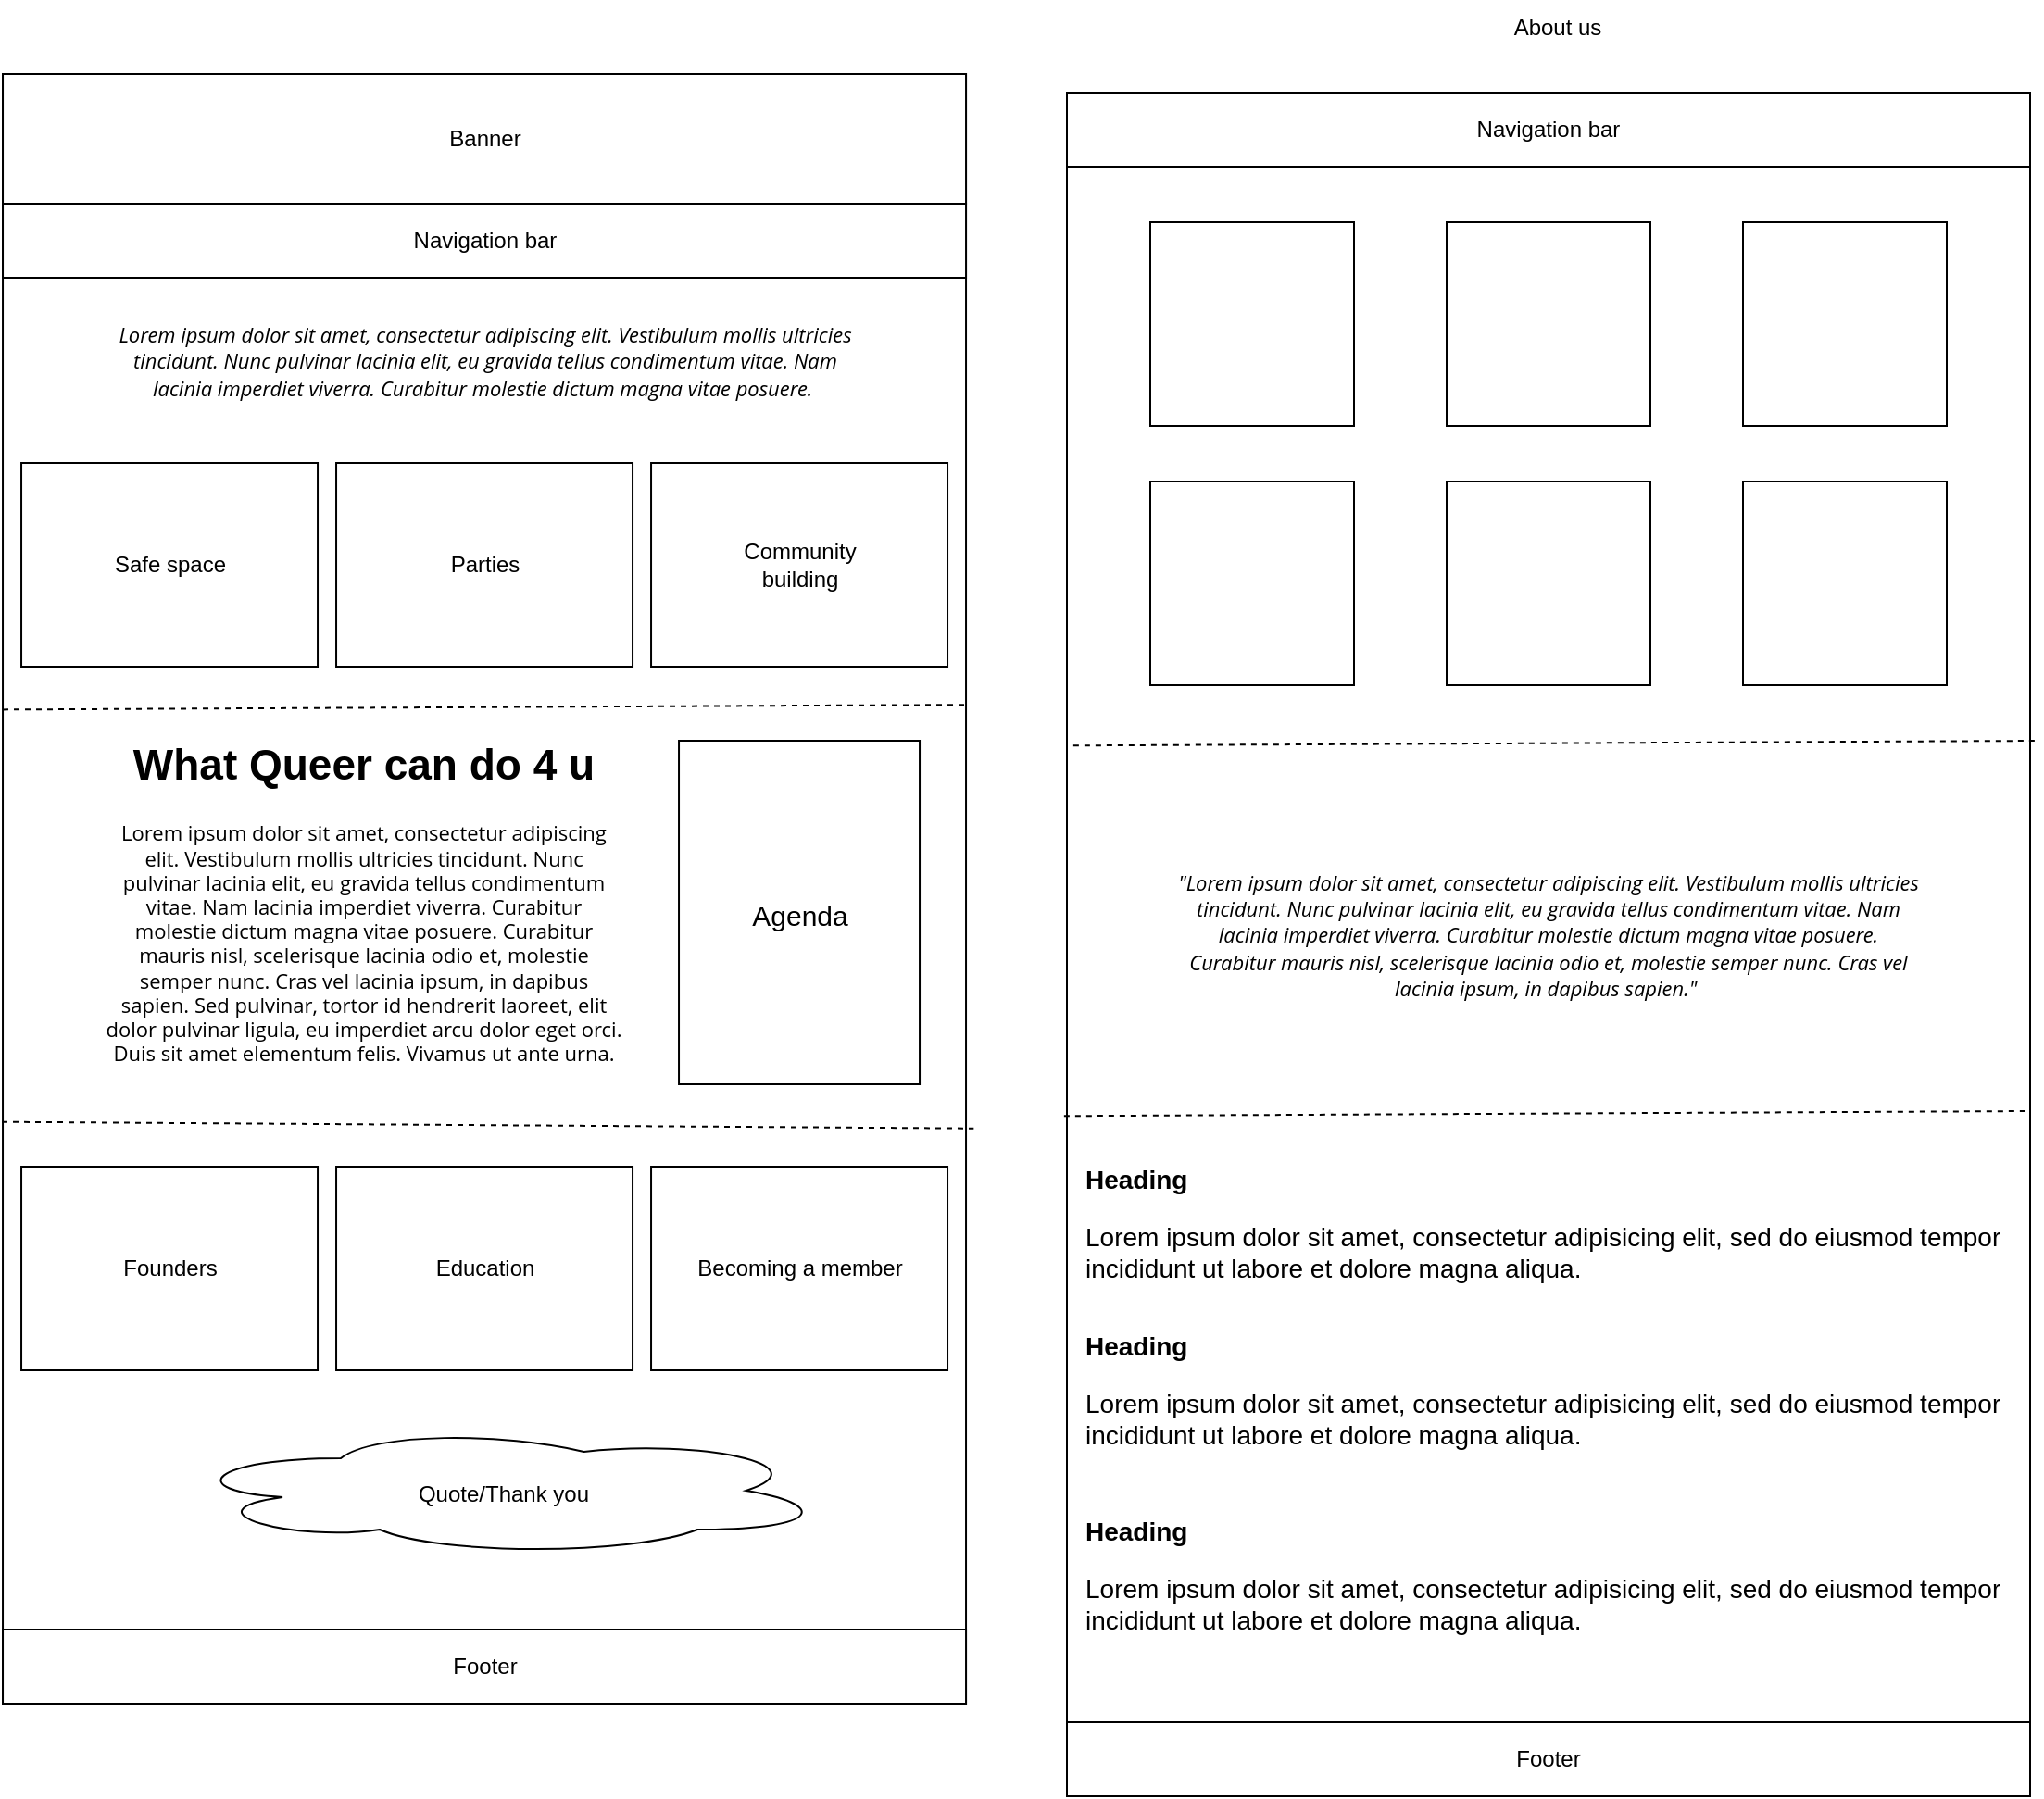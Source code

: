 <mxfile version="20.7.4" type="device"><diagram id="EqEuzW6r0uIom8FOfQHt" name="Page-1"><mxGraphModel dx="938" dy="1856" grid="1" gridSize="10" guides="1" tooltips="1" connect="1" arrows="1" fold="1" page="1" pageScale="1" pageWidth="1600" pageHeight="1200" math="0" shadow="0"><root><mxCell id="0"/><mxCell id="1" parent="0"/><mxCell id="kIhwcQxe9Mz0O41i6jdd-1" value="" style="rounded=0;whiteSpace=wrap;html=1;" vertex="1" parent="1"><mxGeometry x="20.52" y="20" width="520" height="880" as="geometry"/></mxCell><mxCell id="kIhwcQxe9Mz0O41i6jdd-2" value="Banner" style="rounded=0;whiteSpace=wrap;html=1;" vertex="1" parent="1"><mxGeometry x="20.52" y="20" width="520" height="70" as="geometry"/></mxCell><mxCell id="kIhwcQxe9Mz0O41i6jdd-3" value="Navigation bar" style="rounded=0;whiteSpace=wrap;html=1;" vertex="1" parent="1"><mxGeometry x="20.52" y="90" width="520" height="40" as="geometry"/></mxCell><mxCell id="kIhwcQxe9Mz0O41i6jdd-5" value="Safe space" style="rounded=0;whiteSpace=wrap;html=1;" vertex="1" parent="1"><mxGeometry x="30.52" y="230" width="160" height="110" as="geometry"/></mxCell><mxCell id="kIhwcQxe9Mz0O41i6jdd-6" value="Parties" style="rounded=0;whiteSpace=wrap;html=1;" vertex="1" parent="1"><mxGeometry x="200.52" y="230" width="160" height="110" as="geometry"/></mxCell><mxCell id="kIhwcQxe9Mz0O41i6jdd-7" value="Community&lt;br&gt;building" style="rounded=0;whiteSpace=wrap;html=1;" vertex="1" parent="1"><mxGeometry x="370.52" y="230" width="160" height="110" as="geometry"/></mxCell><mxCell id="kIhwcQxe9Mz0O41i6jdd-8" value="&lt;h1 style=&quot;text-align: center; font-size: 23px;&quot;&gt;What Queer can do 4 u&lt;/h1&gt;&lt;p style=&quot;text-align: center; margin: 0px 0px 15px; padding: 0px; font-family: &amp;quot;Open Sans&amp;quot;, Arial, sans-serif; font-size: 11px;&quot;&gt;&lt;font style=&quot;font-size: 11px;&quot;&gt;Lorem ipsum dolor sit amet, consectetur adipiscing elit. Vestibulum mollis ultricies tincidunt. Nunc pulvinar lacinia elit, eu gravida tellus condimentum vitae. Nam lacinia imperdiet viverra. Curabitur molestie dictum magna vitae posuere. Curabitur mauris nisl, scelerisque lacinia odio et, molestie semper nunc. Cras vel lacinia ipsum, in dapibus sapien. Sed pulvinar, tortor id hendrerit laoreet, elit dolor pulvinar ligula, eu imperdiet arcu dolor eget orci. Duis sit amet elementum felis. Vivamus ut ante urna. Pellentesque a eleifend sapien, sit amet faucibus orci. Duis auctor nisl non metus feugiat, at tempor odio convallis. In blandit eros vitae lectus dignissim volutpat.&lt;/font&gt;&lt;/p&gt;&lt;p style=&quot;margin: 0px 0px 15px; padding: 0px; font-family: &amp;quot;Open Sans&amp;quot;, Arial, sans-serif; font-size: 11px;&quot;&gt;&lt;br&gt;&lt;/p&gt;" style="text;html=1;strokeColor=none;fillColor=none;spacing=5;spacingTop=-20;whiteSpace=wrap;overflow=hidden;rounded=0;" vertex="1" parent="1"><mxGeometry x="70.52" y="375" width="287" height="180" as="geometry"/></mxCell><mxCell id="kIhwcQxe9Mz0O41i6jdd-9" value="&lt;font style=&quot;font-size: 15px;&quot;&gt;Agenda&lt;/font&gt;" style="rounded=0;whiteSpace=wrap;html=1;fontSize=22;" vertex="1" parent="1"><mxGeometry x="385.52" y="380" width="130" height="185.5" as="geometry"/></mxCell><mxCell id="kIhwcQxe9Mz0O41i6jdd-13" value="&lt;font style=&quot;font-size: 12px;&quot;&gt;Quote/Thank you&lt;/font&gt;" style="ellipse;shape=cloud;whiteSpace=wrap;html=1;fontSize=15;" vertex="1" parent="1"><mxGeometry x="115.52" y="750" width="350" height="70" as="geometry"/></mxCell><mxCell id="kIhwcQxe9Mz0O41i6jdd-15" value="Footer" style="rounded=0;whiteSpace=wrap;html=1;" vertex="1" parent="1"><mxGeometry x="20.52" y="860" width="520" height="40" as="geometry"/></mxCell><mxCell id="kIhwcQxe9Mz0O41i6jdd-18" value="Founders" style="rounded=0;whiteSpace=wrap;html=1;" vertex="1" parent="1"><mxGeometry x="30.52" y="610" width="160" height="110" as="geometry"/></mxCell><mxCell id="kIhwcQxe9Mz0O41i6jdd-19" value="Education" style="rounded=0;whiteSpace=wrap;html=1;" vertex="1" parent="1"><mxGeometry x="200.52" y="610" width="160" height="110" as="geometry"/></mxCell><mxCell id="kIhwcQxe9Mz0O41i6jdd-20" value="Becoming a member" style="rounded=0;whiteSpace=wrap;html=1;" vertex="1" parent="1"><mxGeometry x="370.52" y="610" width="160" height="110" as="geometry"/></mxCell><mxCell id="kIhwcQxe9Mz0O41i6jdd-22" value="" style="endArrow=none;dashed=1;html=1;rounded=0;fontSize=12;exitX=0;exitY=0.39;exitDx=0;exitDy=0;exitPerimeter=0;entryX=1.003;entryY=0.387;entryDx=0;entryDy=0;entryPerimeter=0;" edge="1" parent="1" source="kIhwcQxe9Mz0O41i6jdd-1" target="kIhwcQxe9Mz0O41i6jdd-1"><mxGeometry width="50" height="50" relative="1" as="geometry"><mxPoint x="570.52" y="390" as="sourcePoint"/><mxPoint x="620.52" y="340" as="targetPoint"/></mxGeometry></mxCell><mxCell id="kIhwcQxe9Mz0O41i6jdd-23" value="" style="endArrow=none;dashed=1;html=1;rounded=0;fontSize=12;exitX=-0.001;exitY=0.643;exitDx=0;exitDy=0;exitPerimeter=0;entryX=1.008;entryY=0.647;entryDx=0;entryDy=0;entryPerimeter=0;" edge="1" parent="1" source="kIhwcQxe9Mz0O41i6jdd-1" target="kIhwcQxe9Mz0O41i6jdd-1"><mxGeometry width="50" height="50" relative="1" as="geometry"><mxPoint x="560.52" y="650" as="sourcePoint"/><mxPoint x="610.52" y="600" as="targetPoint"/></mxGeometry></mxCell><mxCell id="kIhwcQxe9Mz0O41i6jdd-25" value="&lt;p style=&quot;border-color: var(--border-color); caret-color: rgb(0, 0, 0); color: rgb(0, 0, 0); font-style: normal; font-variant-caps: normal; font-weight: 400; letter-spacing: normal; text-indent: 0px; text-transform: none; word-spacing: 0px; -webkit-text-stroke-width: 0px; text-decoration: none; text-align: center; margin: 0px 0px 15px; padding: 0px; font-family: &amp;quot;Open Sans&amp;quot;, Arial, sans-serif; font-size: 11px;&quot;&gt;&lt;/p&gt;" style="rounded=0;whiteSpace=wrap;html=1;" vertex="1" parent="1"><mxGeometry x="595" y="70" width="520" height="880" as="geometry"/></mxCell><mxCell id="kIhwcQxe9Mz0O41i6jdd-26" value="Navigation bar" style="rounded=0;whiteSpace=wrap;html=1;" vertex="1" parent="1"><mxGeometry x="595" y="30" width="520" height="40" as="geometry"/></mxCell><mxCell id="kIhwcQxe9Mz0O41i6jdd-27" value="About us" style="text;html=1;strokeColor=none;fillColor=none;align=center;verticalAlign=middle;whiteSpace=wrap;rounded=0;fontSize=12;" vertex="1" parent="1"><mxGeometry x="830" y="-20" width="60" height="30" as="geometry"/></mxCell><mxCell id="kIhwcQxe9Mz0O41i6jdd-28" value="" style="whiteSpace=wrap;html=1;aspect=fixed;fontSize=12;" vertex="1" parent="1"><mxGeometry x="640" y="100" width="110" height="110" as="geometry"/></mxCell><mxCell id="kIhwcQxe9Mz0O41i6jdd-29" value="" style="whiteSpace=wrap;html=1;aspect=fixed;fontSize=12;" vertex="1" parent="1"><mxGeometry x="800" y="100" width="110" height="110" as="geometry"/></mxCell><mxCell id="kIhwcQxe9Mz0O41i6jdd-30" value="" style="whiteSpace=wrap;html=1;aspect=fixed;fontSize=12;" vertex="1" parent="1"><mxGeometry x="960" y="100" width="110" height="110" as="geometry"/></mxCell><mxCell id="kIhwcQxe9Mz0O41i6jdd-32" value="" style="whiteSpace=wrap;html=1;aspect=fixed;fontSize=12;" vertex="1" parent="1"><mxGeometry x="640" y="240" width="110" height="110" as="geometry"/></mxCell><mxCell id="kIhwcQxe9Mz0O41i6jdd-33" value="" style="whiteSpace=wrap;html=1;aspect=fixed;fontSize=12;" vertex="1" parent="1"><mxGeometry x="800" y="240" width="110" height="110" as="geometry"/></mxCell><mxCell id="kIhwcQxe9Mz0O41i6jdd-34" value="" style="whiteSpace=wrap;html=1;aspect=fixed;fontSize=12;" vertex="1" parent="1"><mxGeometry x="960" y="240" width="110" height="110" as="geometry"/></mxCell><mxCell id="kIhwcQxe9Mz0O41i6jdd-35" value="" style="endArrow=none;dashed=1;html=1;rounded=0;fontSize=12;exitX=0;exitY=0.39;exitDx=0;exitDy=0;exitPerimeter=0;entryX=1.003;entryY=0.387;entryDx=0;entryDy=0;entryPerimeter=0;" edge="1" parent="1"><mxGeometry width="50" height="50" relative="1" as="geometry"><mxPoint x="598.44" y="382.64" as="sourcePoint"/><mxPoint x="1120" y="380.0" as="targetPoint"/></mxGeometry></mxCell><mxCell id="kIhwcQxe9Mz0O41i6jdd-41" value="&lt;i style=&quot;border-color: var(--border-color); font-family: &amp;quot;Open Sans&amp;quot;, Arial, sans-serif; font-size: 11px;&quot;&gt;&quot;Lorem ipsum dolor sit amet, consectetur adipiscing elit. Vestibulum mollis ultricies tincidunt. Nunc pulvinar lacinia elit, eu gravida tellus condimentum vitae. Nam lacinia imperdiet viverra. Curabitur molestie dictum magna vitae posuere. Curabitur mauris nisl, scelerisque lacinia odio et, molestie semper nunc. Cras vel lacinia ipsum, in dapibus sapien.&quot;&amp;nbsp;&lt;/i&gt;" style="text;html=1;strokeColor=none;fillColor=none;align=center;verticalAlign=middle;whiteSpace=wrap;rounded=0;fontSize=12;" vertex="1" parent="1"><mxGeometry x="653" y="470" width="404" height="30" as="geometry"/></mxCell><mxCell id="kIhwcQxe9Mz0O41i6jdd-42" value="" style="endArrow=none;dashed=1;html=1;rounded=0;fontSize=12;exitX=0;exitY=0.39;exitDx=0;exitDy=0;exitPerimeter=0;entryX=1.003;entryY=0.387;entryDx=0;entryDy=0;entryPerimeter=0;" edge="1" parent="1"><mxGeometry width="50" height="50" relative="1" as="geometry"><mxPoint x="593.44" y="582.64" as="sourcePoint"/><mxPoint x="1115" y="580.0" as="targetPoint"/></mxGeometry></mxCell><mxCell id="kIhwcQxe9Mz0O41i6jdd-47" value="&lt;h1 style=&quot;font-size: 14px;&quot;&gt;&lt;font style=&quot;font-size: 14px;&quot;&gt;Heading&lt;/font&gt;&lt;/h1&gt;&lt;p style=&quot;font-size: 14px;&quot;&gt;&lt;font style=&quot;font-size: 14px;&quot;&gt;Lorem ipsum dolor sit amet, consectetur adipisicing elit, sed do eiusmod tempor incididunt ut labore et dolore magna aliqua.&lt;/font&gt;&lt;/p&gt;" style="text;html=1;strokeColor=none;fillColor=none;spacing=5;spacingTop=-20;whiteSpace=wrap;overflow=hidden;rounded=0;fontSize=12;align=left;" vertex="1" parent="1"><mxGeometry x="600" y="610" width="510" height="80" as="geometry"/></mxCell><mxCell id="kIhwcQxe9Mz0O41i6jdd-49" value="&lt;h1 style=&quot;font-size: 14px;&quot;&gt;&lt;font style=&quot;font-size: 14px;&quot;&gt;Heading&lt;/font&gt;&lt;/h1&gt;&lt;p style=&quot;font-size: 14px;&quot;&gt;&lt;font style=&quot;font-size: 14px;&quot;&gt;Lorem ipsum dolor sit amet, consectetur adipisicing elit, sed do eiusmod tempor incididunt ut labore et dolore magna aliqua.&lt;/font&gt;&lt;/p&gt;" style="text;html=1;strokeColor=none;fillColor=none;spacing=5;spacingTop=-20;whiteSpace=wrap;overflow=hidden;rounded=0;fontSize=12;align=left;" vertex="1" parent="1"><mxGeometry x="600" y="700" width="510" height="80" as="geometry"/></mxCell><mxCell id="kIhwcQxe9Mz0O41i6jdd-50" value="Footer" style="rounded=0;whiteSpace=wrap;html=1;" vertex="1" parent="1"><mxGeometry x="595" y="910" width="520" height="40" as="geometry"/></mxCell><mxCell id="kIhwcQxe9Mz0O41i6jdd-51" value="&lt;h1 style=&quot;font-size: 14px;&quot;&gt;&lt;font style=&quot;font-size: 14px;&quot;&gt;Heading&lt;/font&gt;&lt;/h1&gt;&lt;p style=&quot;font-size: 14px;&quot;&gt;&lt;font style=&quot;font-size: 14px;&quot;&gt;Lorem ipsum dolor sit amet, consectetur adipisicing elit, sed do eiusmod tempor incididunt ut labore et dolore magna aliqua.&lt;/font&gt;&lt;/p&gt;" style="text;html=1;strokeColor=none;fillColor=none;spacing=5;spacingTop=-20;whiteSpace=wrap;overflow=hidden;rounded=0;fontSize=12;align=left;" vertex="1" parent="1"><mxGeometry x="600" y="800" width="510" height="80" as="geometry"/></mxCell><mxCell id="kIhwcQxe9Mz0O41i6jdd-52" value="&lt;i style=&quot;border-color: var(--border-color); font-family: &amp;quot;Open Sans&amp;quot;, Arial, sans-serif; font-size: 11px;&quot;&gt;Lorem ipsum dolor sit amet, consectetur adipiscing elit. Vestibulum mollis ultricies tincidunt. Nunc pulvinar lacinia elit, eu gravida tellus condimentum vitae. Nam lacinia imperdiet viverra. Curabitur molestie dictum magna vitae posuere.&amp;nbsp;&lt;/i&gt;" style="text;html=1;strokeColor=none;fillColor=none;align=center;verticalAlign=middle;whiteSpace=wrap;rounded=0;fontSize=12;" vertex="1" parent="1"><mxGeometry x="78.52" y="160" width="404" height="30" as="geometry"/></mxCell></root></mxGraphModel></diagram></mxfile>